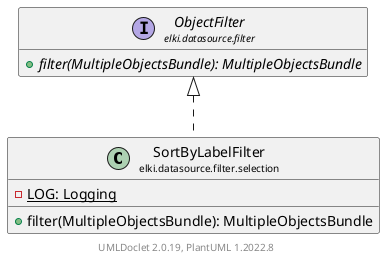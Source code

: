@startuml
    remove .*\.(Instance|Par|Parameterizer|Factory)$
    set namespaceSeparator none
    hide empty fields
    hide empty methods

    class "<size:14>SortByLabelFilter\n<size:10>elki.datasource.filter.selection" as elki.datasource.filter.selection.SortByLabelFilter [[SortByLabelFilter.html]] {
        {static} -LOG: Logging
        +filter(MultipleObjectsBundle): MultipleObjectsBundle
    }

    interface "<size:14>ObjectFilter\n<size:10>elki.datasource.filter" as elki.datasource.filter.ObjectFilter [[../ObjectFilter.html]] {
        {abstract} +filter(MultipleObjectsBundle): MultipleObjectsBundle
    }

    elki.datasource.filter.ObjectFilter <|.. elki.datasource.filter.selection.SortByLabelFilter

    center footer UMLDoclet 2.0.19, PlantUML 1.2022.8
@enduml
